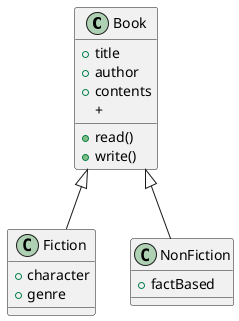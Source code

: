 @startuml

class Book {
+ title
+ author
+ contents
+
+ read()
+ write()
}

class Fiction extends Book {
+ character
+ genre
}

class NonFiction extends Book {
+ factBased
}

@enduml